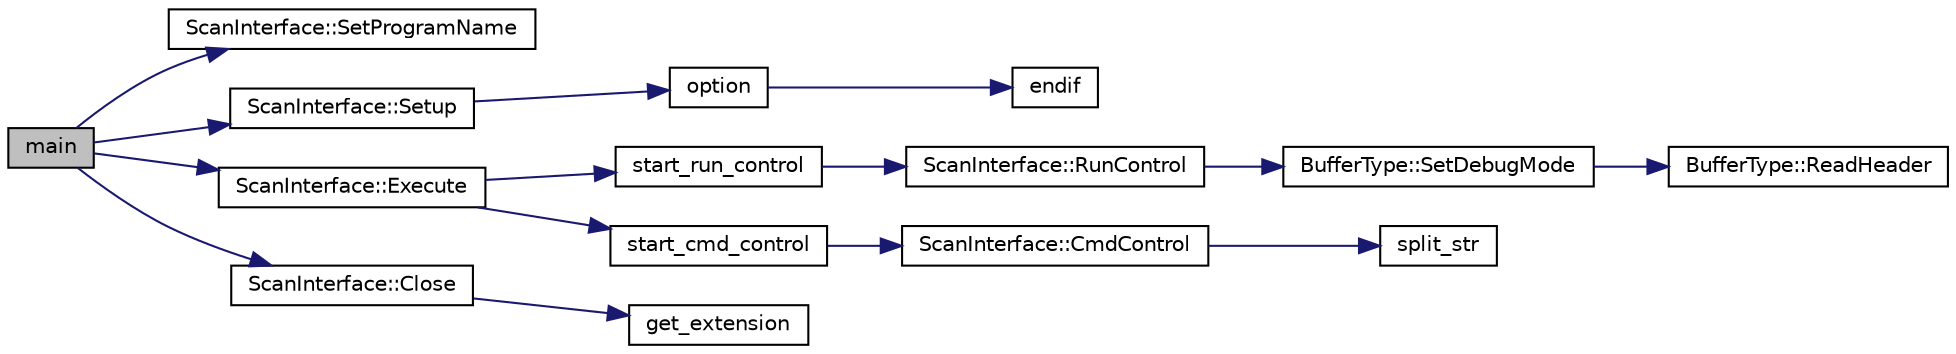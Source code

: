digraph "main"
{
  edge [fontname="Helvetica",fontsize="10",labelfontname="Helvetica",labelfontsize="10"];
  node [fontname="Helvetica",fontsize="10",shape=record];
  rankdir="LR";
  Node1 [label="main",height=0.2,width=0.4,color="black", fillcolor="grey75", style="filled", fontcolor="black"];
  Node1 -> Node2 [color="midnightblue",fontsize="10",style="solid",fontname="Helvetica"];
  Node2 [label="ScanInterface::SetProgramName",height=0.2,width=0.4,color="black", fillcolor="white", style="filled",URL="$d7/dfc/class_scan_interface.html#a288c9eb8a2de78a40ba10cc7d7612a1e",tooltip="Set the header string used to prefix output messages. "];
  Node1 -> Node3 [color="midnightblue",fontsize="10",style="solid",fontname="Helvetica"];
  Node3 [label="ScanInterface::Setup",height=0.2,width=0.4,color="black", fillcolor="white", style="filled",URL="$d7/dfc/class_scan_interface.html#af51c02387e61a32d14ddfc0f3f43f2f9"];
  Node3 -> Node4 [color="midnightblue",fontsize="10",style="solid",fontname="Helvetica"];
  Node4 [label="option",height=0.2,width=0.4,color="black", fillcolor="white", style="filled",URL="$de/d88/_analysis_2_c_make_lists_8txt.html#a9dcdd08ec908a20435e0559a1ba70bec"];
  Node4 -> Node5 [color="midnightblue",fontsize="10",style="solid",fontname="Helvetica"];
  Node5 [label="endif",height=0.2,width=0.4,color="black", fillcolor="white", style="filled",URL="$dc/de0/_acquisition_2_m_c_a_2source_2_c_make_lists_8txt.html#aeb1e8c468f68e07ffda16b89438d9b73"];
  Node1 -> Node6 [color="midnightblue",fontsize="10",style="solid",fontname="Helvetica"];
  Node6 [label="ScanInterface::Execute",height=0.2,width=0.4,color="black", fillcolor="white", style="filled",URL="$d7/dfc/class_scan_interface.html#a77b6166db2cc17ca956235ba7447616e",tooltip="Run the program. "];
  Node6 -> Node7 [color="midnightblue",fontsize="10",style="solid",fontname="Helvetica"];
  Node7 [label="start_run_control",height=0.2,width=0.4,color="black", fillcolor="white", style="filled",URL="$de/d60/_scan_interface_8cpp.html#ac7ac27704dc3a2665eea2f51e12253d4"];
  Node7 -> Node8 [color="midnightblue",fontsize="10",style="solid",fontname="Helvetica"];
  Node8 [label="ScanInterface::RunControl",height=0.2,width=0.4,color="black", fillcolor="white", style="filled",URL="$d7/dfc/class_scan_interface.html#a749b46ea2b9eef6afc5dde98d7fcd660",tooltip="Main scan control method. "];
  Node8 -> Node9 [color="midnightblue",fontsize="10",style="solid",fontname="Helvetica"];
  Node9 [label="BufferType::SetDebugMode",height=0.2,width=0.4,color="black", fillcolor="white", style="filled",URL="$d4/d57/class_buffer_type.html#a965e66fde54356d4ebdc77042439be90"];
  Node9 -> Node10 [color="midnightblue",fontsize="10",style="solid",fontname="Helvetica"];
  Node10 [label="BufferType::ReadHeader",height=0.2,width=0.4,color="black", fillcolor="white", style="filled",URL="$d4/d57/class_buffer_type.html#a13bdce94ebfef9dc1ae90fca6cd66616",tooltip="Return true if the first word of the current buffer is equal to this buffer type. ..."];
  Node6 -> Node11 [color="midnightblue",fontsize="10",style="solid",fontname="Helvetica"];
  Node11 [label="start_cmd_control",height=0.2,width=0.4,color="black", fillcolor="white", style="filled",URL="$de/d60/_scan_interface_8cpp.html#ac7c80654c86b236bc88ceb5de8694369"];
  Node11 -> Node12 [color="midnightblue",fontsize="10",style="solid",fontname="Helvetica"];
  Node12 [label="ScanInterface::CmdControl",height=0.2,width=0.4,color="black", fillcolor="white", style="filled",URL="$d7/dfc/class_scan_interface.html#a4caa62c86e7a1da73bc471f83b12b783",tooltip="Main command interpreter method. "];
  Node12 -> Node13 [color="midnightblue",fontsize="10",style="solid",fontname="Helvetica"];
  Node13 [label="split_str",height=0.2,width=0.4,color="black", fillcolor="white", style="filled",URL="$d8/d1f/_c_terminal_8h.html#a711a7898a0f01a9ce74441507de25d1f",tooltip="Split a string about some delimiter. "];
  Node1 -> Node14 [color="midnightblue",fontsize="10",style="solid",fontname="Helvetica"];
  Node14 [label="ScanInterface::Close",height=0.2,width=0.4,color="black", fillcolor="white", style="filled",URL="$d7/dfc/class_scan_interface.html#ab1729015d477d835de9bd5de45802daa",tooltip="Shutdown cleanly. "];
  Node14 -> Node15 [color="midnightblue",fontsize="10",style="solid",fontname="Helvetica"];
  Node15 [label="get_extension",height=0.2,width=0.4,color="black", fillcolor="white", style="filled",URL="$de/d60/_scan_interface_8cpp.html#ad23a8e3407259d01db179d334c2fe55d",tooltip="Get the file extension from an input filename string. "];
}
